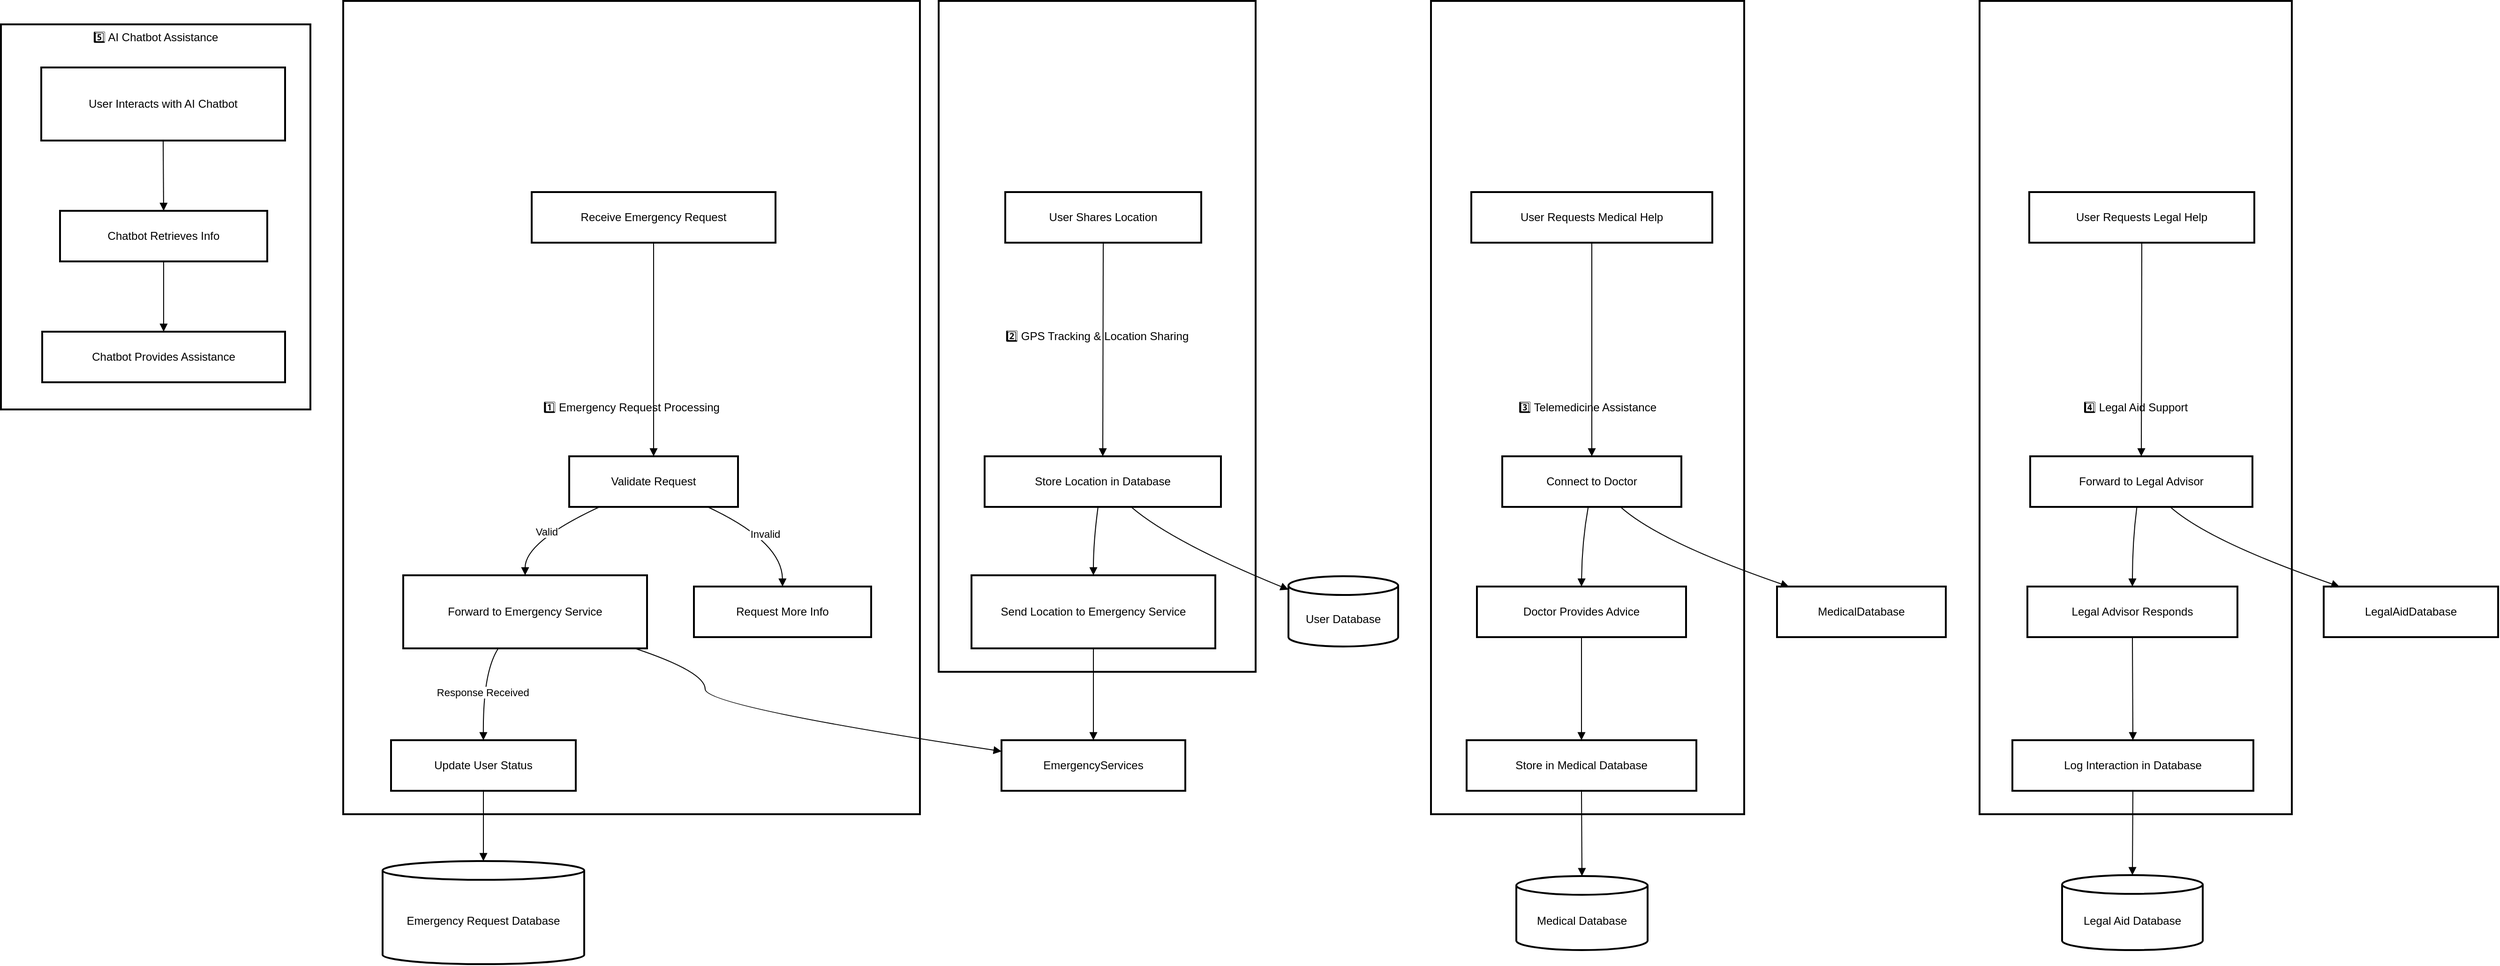 <mxfile version="26.0.14">
  <diagram name="Page-1" id="o0o6sB9UFsUhAn0cK34z">
    <mxGraphModel dx="1257" dy="669" grid="1" gridSize="10" guides="1" tooltips="1" connect="1" arrows="1" fold="1" page="1" pageScale="1" pageWidth="850" pageHeight="1100" math="0" shadow="0">
      <root>
        <mxCell id="0" />
        <mxCell id="1" parent="0" />
        <mxCell id="l1SOu43gs9OJBhmDE_op-47" value="5️⃣ AI Chatbot Assistance" style="whiteSpace=wrap;strokeWidth=2;verticalAlign=top;" vertex="1" parent="1">
          <mxGeometry x="20" y="125" width="330" height="411" as="geometry" />
        </mxCell>
        <mxCell id="l1SOu43gs9OJBhmDE_op-48" value="User Interacts with AI Chatbot" style="whiteSpace=wrap;strokeWidth=2;" vertex="1" parent="l1SOu43gs9OJBhmDE_op-47">
          <mxGeometry x="43" y="46" width="260" height="78" as="geometry" />
        </mxCell>
        <mxCell id="l1SOu43gs9OJBhmDE_op-49" value="Chatbot Retrieves Info" style="whiteSpace=wrap;strokeWidth=2;" vertex="1" parent="l1SOu43gs9OJBhmDE_op-47">
          <mxGeometry x="63" y="199" width="221" height="54" as="geometry" />
        </mxCell>
        <mxCell id="l1SOu43gs9OJBhmDE_op-50" value="Chatbot Provides Assistance" style="whiteSpace=wrap;strokeWidth=2;" vertex="1" parent="l1SOu43gs9OJBhmDE_op-47">
          <mxGeometry x="44" y="328" width="259" height="54" as="geometry" />
        </mxCell>
        <mxCell id="l1SOu43gs9OJBhmDE_op-51" value="" style="curved=1;startArrow=none;endArrow=block;exitX=0.5;exitY=0.99;entryX=0.5;entryY=-0.01;rounded=0;" edge="1" parent="l1SOu43gs9OJBhmDE_op-47" source="l1SOu43gs9OJBhmDE_op-48" target="l1SOu43gs9OJBhmDE_op-49">
          <mxGeometry relative="1" as="geometry">
            <Array as="points" />
          </mxGeometry>
        </mxCell>
        <mxCell id="l1SOu43gs9OJBhmDE_op-52" value="" style="curved=1;startArrow=none;endArrow=block;exitX=0.5;exitY=0.99;entryX=0.5;entryY=-0.01;rounded=0;" edge="1" parent="l1SOu43gs9OJBhmDE_op-47" source="l1SOu43gs9OJBhmDE_op-49" target="l1SOu43gs9OJBhmDE_op-50">
          <mxGeometry relative="1" as="geometry">
            <Array as="points" />
          </mxGeometry>
        </mxCell>
        <mxCell id="l1SOu43gs9OJBhmDE_op-53" value="4️⃣ Legal Aid Support" style="whiteSpace=wrap;strokeWidth=2;" vertex="1" parent="1">
          <mxGeometry x="2130" y="100" width="333" height="868" as="geometry" />
        </mxCell>
        <mxCell id="l1SOu43gs9OJBhmDE_op-54" value="3️⃣ Telemedicine Assistance" style="whiteSpace=wrap;strokeWidth=2;" vertex="1" parent="1">
          <mxGeometry x="1545" y="100" width="334" height="868" as="geometry" />
        </mxCell>
        <mxCell id="l1SOu43gs9OJBhmDE_op-55" value="2️⃣ GPS Tracking &amp; Location Sharing" style="whiteSpace=wrap;strokeWidth=2;" vertex="1" parent="1">
          <mxGeometry x="1020" y="100" width="338" height="716" as="geometry" />
        </mxCell>
        <mxCell id="l1SOu43gs9OJBhmDE_op-56" value="1️⃣ Emergency Request Processing" style="whiteSpace=wrap;strokeWidth=2;" vertex="1" parent="1">
          <mxGeometry x="385" y="100" width="615" height="868" as="geometry" />
        </mxCell>
        <mxCell id="l1SOu43gs9OJBhmDE_op-57" value="Receive Emergency Request" style="whiteSpace=wrap;strokeWidth=2;" vertex="1" parent="1">
          <mxGeometry x="586" y="304" width="260" height="54" as="geometry" />
        </mxCell>
        <mxCell id="l1SOu43gs9OJBhmDE_op-58" value="Validate Request" style="whiteSpace=wrap;strokeWidth=2;" vertex="1" parent="1">
          <mxGeometry x="626" y="586" width="180" height="54" as="geometry" />
        </mxCell>
        <mxCell id="l1SOu43gs9OJBhmDE_op-59" value="Forward to Emergency Service" style="whiteSpace=wrap;strokeWidth=2;" vertex="1" parent="1">
          <mxGeometry x="449" y="713" width="260" height="78" as="geometry" />
        </mxCell>
        <mxCell id="l1SOu43gs9OJBhmDE_op-60" value="Update User Status" style="whiteSpace=wrap;strokeWidth=2;" vertex="1" parent="1">
          <mxGeometry x="436" y="889" width="197" height="54" as="geometry" />
        </mxCell>
        <mxCell id="l1SOu43gs9OJBhmDE_op-61" value="Request More Info" style="whiteSpace=wrap;strokeWidth=2;" vertex="1" parent="1">
          <mxGeometry x="759" y="725" width="189" height="54" as="geometry" />
        </mxCell>
        <mxCell id="l1SOu43gs9OJBhmDE_op-62" value="User Shares Location" style="whiteSpace=wrap;strokeWidth=2;" vertex="1" parent="1">
          <mxGeometry x="1091" y="304" width="209" height="54" as="geometry" />
        </mxCell>
        <mxCell id="l1SOu43gs9OJBhmDE_op-63" value="Store Location in Database" style="whiteSpace=wrap;strokeWidth=2;" vertex="1" parent="1">
          <mxGeometry x="1069" y="586" width="252" height="54" as="geometry" />
        </mxCell>
        <mxCell id="l1SOu43gs9OJBhmDE_op-64" value="Send Location to Emergency Service" style="whiteSpace=wrap;strokeWidth=2;" vertex="1" parent="1">
          <mxGeometry x="1055" y="713" width="260" height="78" as="geometry" />
        </mxCell>
        <mxCell id="l1SOu43gs9OJBhmDE_op-65" value="User Requests Medical Help" style="whiteSpace=wrap;strokeWidth=2;" vertex="1" parent="1">
          <mxGeometry x="1588" y="304" width="257" height="54" as="geometry" />
        </mxCell>
        <mxCell id="l1SOu43gs9OJBhmDE_op-66" value="Connect to Doctor" style="whiteSpace=wrap;strokeWidth=2;" vertex="1" parent="1">
          <mxGeometry x="1621" y="586" width="191" height="54" as="geometry" />
        </mxCell>
        <mxCell id="l1SOu43gs9OJBhmDE_op-67" value="Doctor Provides Advice" style="whiteSpace=wrap;strokeWidth=2;" vertex="1" parent="1">
          <mxGeometry x="1594" y="725" width="223" height="54" as="geometry" />
        </mxCell>
        <mxCell id="l1SOu43gs9OJBhmDE_op-68" value="Store in Medical Database" style="whiteSpace=wrap;strokeWidth=2;" vertex="1" parent="1">
          <mxGeometry x="1583" y="889" width="245" height="54" as="geometry" />
        </mxCell>
        <mxCell id="l1SOu43gs9OJBhmDE_op-69" value="User Requests Legal Help" style="whiteSpace=wrap;strokeWidth=2;" vertex="1" parent="1">
          <mxGeometry x="2183" y="304" width="240" height="54" as="geometry" />
        </mxCell>
        <mxCell id="l1SOu43gs9OJBhmDE_op-70" value="Forward to Legal Advisor" style="whiteSpace=wrap;strokeWidth=2;" vertex="1" parent="1">
          <mxGeometry x="2184" y="586" width="237" height="54" as="geometry" />
        </mxCell>
        <mxCell id="l1SOu43gs9OJBhmDE_op-71" value="Legal Advisor Responds" style="whiteSpace=wrap;strokeWidth=2;" vertex="1" parent="1">
          <mxGeometry x="2181" y="725" width="224" height="54" as="geometry" />
        </mxCell>
        <mxCell id="l1SOu43gs9OJBhmDE_op-72" value="Log Interaction in Database" style="whiteSpace=wrap;strokeWidth=2;" vertex="1" parent="1">
          <mxGeometry x="2165" y="889" width="257" height="54" as="geometry" />
        </mxCell>
        <mxCell id="l1SOu43gs9OJBhmDE_op-73" value="User Database" style="shape=cylinder3;boundedLbl=1;backgroundOutline=1;size=10;strokeWidth=2;whiteSpace=wrap;" vertex="1" parent="1">
          <mxGeometry x="1393" y="714" width="117" height="75" as="geometry" />
        </mxCell>
        <mxCell id="l1SOu43gs9OJBhmDE_op-74" value="Emergency Request Database" style="shape=cylinder3;boundedLbl=1;backgroundOutline=1;size=10;strokeWidth=2;whiteSpace=wrap;" vertex="1" parent="1">
          <mxGeometry x="427" y="1018" width="215" height="110" as="geometry" />
        </mxCell>
        <mxCell id="l1SOu43gs9OJBhmDE_op-75" value="Medical Database" style="shape=cylinder3;boundedLbl=1;backgroundOutline=1;size=10;strokeWidth=2;whiteSpace=wrap;" vertex="1" parent="1">
          <mxGeometry x="1636" y="1034" width="140" height="79" as="geometry" />
        </mxCell>
        <mxCell id="l1SOu43gs9OJBhmDE_op-76" value="Legal Aid Database" style="shape=cylinder3;boundedLbl=1;backgroundOutline=1;size=10;strokeWidth=2;whiteSpace=wrap;" vertex="1" parent="1">
          <mxGeometry x="2218" y="1033" width="150" height="80" as="geometry" />
        </mxCell>
        <mxCell id="l1SOu43gs9OJBhmDE_op-77" value="EmergencyServices" style="whiteSpace=wrap;strokeWidth=2;" vertex="1" parent="1">
          <mxGeometry x="1087" y="889" width="196" height="54" as="geometry" />
        </mxCell>
        <mxCell id="l1SOu43gs9OJBhmDE_op-78" value="MedicalDatabase" style="whiteSpace=wrap;strokeWidth=2;" vertex="1" parent="1">
          <mxGeometry x="1914" y="725" width="180" height="54" as="geometry" />
        </mxCell>
        <mxCell id="l1SOu43gs9OJBhmDE_op-79" value="LegalAidDatabase" style="whiteSpace=wrap;strokeWidth=2;" vertex="1" parent="1">
          <mxGeometry x="2497" y="725" width="186" height="54" as="geometry" />
        </mxCell>
        <mxCell id="l1SOu43gs9OJBhmDE_op-80" value="" style="curved=1;startArrow=none;endArrow=block;exitX=0.5;exitY=0.99;entryX=0.5;entryY=0;rounded=0;" edge="1" parent="1" source="l1SOu43gs9OJBhmDE_op-57" target="l1SOu43gs9OJBhmDE_op-58">
          <mxGeometry relative="1" as="geometry">
            <Array as="points" />
          </mxGeometry>
        </mxCell>
        <mxCell id="l1SOu43gs9OJBhmDE_op-81" value="Valid" style="curved=1;startArrow=none;endArrow=block;exitX=0.18;exitY=1;entryX=0.5;entryY=0;rounded=0;" edge="1" parent="1" source="l1SOu43gs9OJBhmDE_op-58" target="l1SOu43gs9OJBhmDE_op-59">
          <mxGeometry relative="1" as="geometry">
            <Array as="points">
              <mxPoint x="579" y="677" />
            </Array>
          </mxGeometry>
        </mxCell>
        <mxCell id="l1SOu43gs9OJBhmDE_op-82" value="Response Received" style="curved=1;startArrow=none;endArrow=block;exitX=0.39;exitY=1;entryX=0.5;entryY=0;rounded=0;" edge="1" parent="1" source="l1SOu43gs9OJBhmDE_op-59" target="l1SOu43gs9OJBhmDE_op-60">
          <mxGeometry relative="1" as="geometry">
            <Array as="points">
              <mxPoint x="534" y="816" />
            </Array>
          </mxGeometry>
        </mxCell>
        <mxCell id="l1SOu43gs9OJBhmDE_op-83" value="Invalid" style="curved=1;startArrow=none;endArrow=block;exitX=0.82;exitY=1;entryX=0.5;entryY=0;rounded=0;" edge="1" parent="1" source="l1SOu43gs9OJBhmDE_op-58" target="l1SOu43gs9OJBhmDE_op-61">
          <mxGeometry relative="1" as="geometry">
            <Array as="points">
              <mxPoint x="853" y="677" />
            </Array>
          </mxGeometry>
        </mxCell>
        <mxCell id="l1SOu43gs9OJBhmDE_op-84" value="" style="curved=1;startArrow=none;endArrow=block;exitX=0.5;exitY=0.99;entryX=0.5;entryY=0;rounded=0;" edge="1" parent="1" source="l1SOu43gs9OJBhmDE_op-62" target="l1SOu43gs9OJBhmDE_op-63">
          <mxGeometry relative="1" as="geometry">
            <Array as="points" />
          </mxGeometry>
        </mxCell>
        <mxCell id="l1SOu43gs9OJBhmDE_op-85" value="" style="curved=1;startArrow=none;endArrow=block;exitX=0.48;exitY=1;entryX=0.5;entryY=0;rounded=0;" edge="1" parent="1" source="l1SOu43gs9OJBhmDE_op-63" target="l1SOu43gs9OJBhmDE_op-64">
          <mxGeometry relative="1" as="geometry">
            <Array as="points">
              <mxPoint x="1185" y="677" />
            </Array>
          </mxGeometry>
        </mxCell>
        <mxCell id="l1SOu43gs9OJBhmDE_op-86" value="" style="curved=1;startArrow=none;endArrow=block;exitX=0.5;exitY=0.99;entryX=0.5;entryY=0;rounded=0;" edge="1" parent="1" source="l1SOu43gs9OJBhmDE_op-65" target="l1SOu43gs9OJBhmDE_op-66">
          <mxGeometry relative="1" as="geometry">
            <Array as="points" />
          </mxGeometry>
        </mxCell>
        <mxCell id="l1SOu43gs9OJBhmDE_op-87" value="" style="curved=1;startArrow=none;endArrow=block;exitX=0.48;exitY=1;entryX=0.5;entryY=0;rounded=0;" edge="1" parent="1" source="l1SOu43gs9OJBhmDE_op-66" target="l1SOu43gs9OJBhmDE_op-67">
          <mxGeometry relative="1" as="geometry">
            <Array as="points">
              <mxPoint x="1706" y="677" />
            </Array>
          </mxGeometry>
        </mxCell>
        <mxCell id="l1SOu43gs9OJBhmDE_op-88" value="" style="curved=1;startArrow=none;endArrow=block;exitX=0.5;exitY=1;entryX=0.5;entryY=0;rounded=0;" edge="1" parent="1" source="l1SOu43gs9OJBhmDE_op-67" target="l1SOu43gs9OJBhmDE_op-68">
          <mxGeometry relative="1" as="geometry">
            <Array as="points" />
          </mxGeometry>
        </mxCell>
        <mxCell id="l1SOu43gs9OJBhmDE_op-89" value="" style="curved=1;startArrow=none;endArrow=block;exitX=0.5;exitY=0.99;entryX=0.5;entryY=0;rounded=0;" edge="1" parent="1" source="l1SOu43gs9OJBhmDE_op-69" target="l1SOu43gs9OJBhmDE_op-70">
          <mxGeometry relative="1" as="geometry">
            <Array as="points" />
          </mxGeometry>
        </mxCell>
        <mxCell id="l1SOu43gs9OJBhmDE_op-90" value="" style="curved=1;startArrow=none;endArrow=block;exitX=0.48;exitY=1;entryX=0.5;entryY=0;rounded=0;" edge="1" parent="1" source="l1SOu43gs9OJBhmDE_op-70" target="l1SOu43gs9OJBhmDE_op-71">
          <mxGeometry relative="1" as="geometry">
            <Array as="points">
              <mxPoint x="2293" y="677" />
            </Array>
          </mxGeometry>
        </mxCell>
        <mxCell id="l1SOu43gs9OJBhmDE_op-91" value="" style="curved=1;startArrow=none;endArrow=block;exitX=0.5;exitY=1;entryX=0.5;entryY=0;rounded=0;" edge="1" parent="1" source="l1SOu43gs9OJBhmDE_op-71" target="l1SOu43gs9OJBhmDE_op-72">
          <mxGeometry relative="1" as="geometry">
            <Array as="points" />
          </mxGeometry>
        </mxCell>
        <mxCell id="l1SOu43gs9OJBhmDE_op-92" value="" style="curved=1;startArrow=none;endArrow=block;exitX=0.62;exitY=1;entryX=0;entryY=0.19;rounded=0;" edge="1" parent="1" source="l1SOu43gs9OJBhmDE_op-63" target="l1SOu43gs9OJBhmDE_op-73">
          <mxGeometry relative="1" as="geometry">
            <Array as="points">
              <mxPoint x="1268" y="677" />
            </Array>
          </mxGeometry>
        </mxCell>
        <mxCell id="l1SOu43gs9OJBhmDE_op-93" value="" style="curved=1;startArrow=none;endArrow=block;exitX=0.5;exitY=1;entryX=0.5;entryY=0;rounded=0;" edge="1" parent="1" source="l1SOu43gs9OJBhmDE_op-60" target="l1SOu43gs9OJBhmDE_op-74">
          <mxGeometry relative="1" as="geometry">
            <Array as="points" />
          </mxGeometry>
        </mxCell>
        <mxCell id="l1SOu43gs9OJBhmDE_op-94" value="" style="curved=1;startArrow=none;endArrow=block;exitX=0.5;exitY=1;entryX=0.5;entryY=0;rounded=0;" edge="1" parent="1" source="l1SOu43gs9OJBhmDE_op-68" target="l1SOu43gs9OJBhmDE_op-75">
          <mxGeometry relative="1" as="geometry">
            <Array as="points" />
          </mxGeometry>
        </mxCell>
        <mxCell id="l1SOu43gs9OJBhmDE_op-95" value="" style="curved=1;startArrow=none;endArrow=block;exitX=0.5;exitY=1;entryX=0.5;entryY=0;rounded=0;" edge="1" parent="1" source="l1SOu43gs9OJBhmDE_op-72" target="l1SOu43gs9OJBhmDE_op-76">
          <mxGeometry relative="1" as="geometry">
            <Array as="points" />
          </mxGeometry>
        </mxCell>
        <mxCell id="l1SOu43gs9OJBhmDE_op-96" value="" style="curved=1;startArrow=none;endArrow=block;exitX=0.95;exitY=1;entryX=0;entryY=0.22;rounded=0;" edge="1" parent="1" source="l1SOu43gs9OJBhmDE_op-59" target="l1SOu43gs9OJBhmDE_op-77">
          <mxGeometry relative="1" as="geometry">
            <Array as="points">
              <mxPoint x="771" y="816" />
              <mxPoint x="771" y="853" />
            </Array>
          </mxGeometry>
        </mxCell>
        <mxCell id="l1SOu43gs9OJBhmDE_op-97" value="" style="curved=1;startArrow=none;endArrow=block;exitX=0.5;exitY=1;entryX=0.5;entryY=0;rounded=0;" edge="1" parent="1" source="l1SOu43gs9OJBhmDE_op-64" target="l1SOu43gs9OJBhmDE_op-77">
          <mxGeometry relative="1" as="geometry">
            <Array as="points" />
          </mxGeometry>
        </mxCell>
        <mxCell id="l1SOu43gs9OJBhmDE_op-98" value="" style="curved=1;startArrow=none;endArrow=block;exitX=0.66;exitY=1;entryX=0.07;entryY=0;rounded=0;" edge="1" parent="1" source="l1SOu43gs9OJBhmDE_op-66" target="l1SOu43gs9OJBhmDE_op-78">
          <mxGeometry relative="1" as="geometry">
            <Array as="points">
              <mxPoint x="1788" y="677" />
            </Array>
          </mxGeometry>
        </mxCell>
        <mxCell id="l1SOu43gs9OJBhmDE_op-99" value="" style="curved=1;startArrow=none;endArrow=block;exitX=0.63;exitY=1;entryX=0.09;entryY=0;rounded=0;" edge="1" parent="1" source="l1SOu43gs9OJBhmDE_op-70" target="l1SOu43gs9OJBhmDE_op-79">
          <mxGeometry relative="1" as="geometry">
            <Array as="points">
              <mxPoint x="2375" y="677" />
            </Array>
          </mxGeometry>
        </mxCell>
      </root>
    </mxGraphModel>
  </diagram>
</mxfile>
